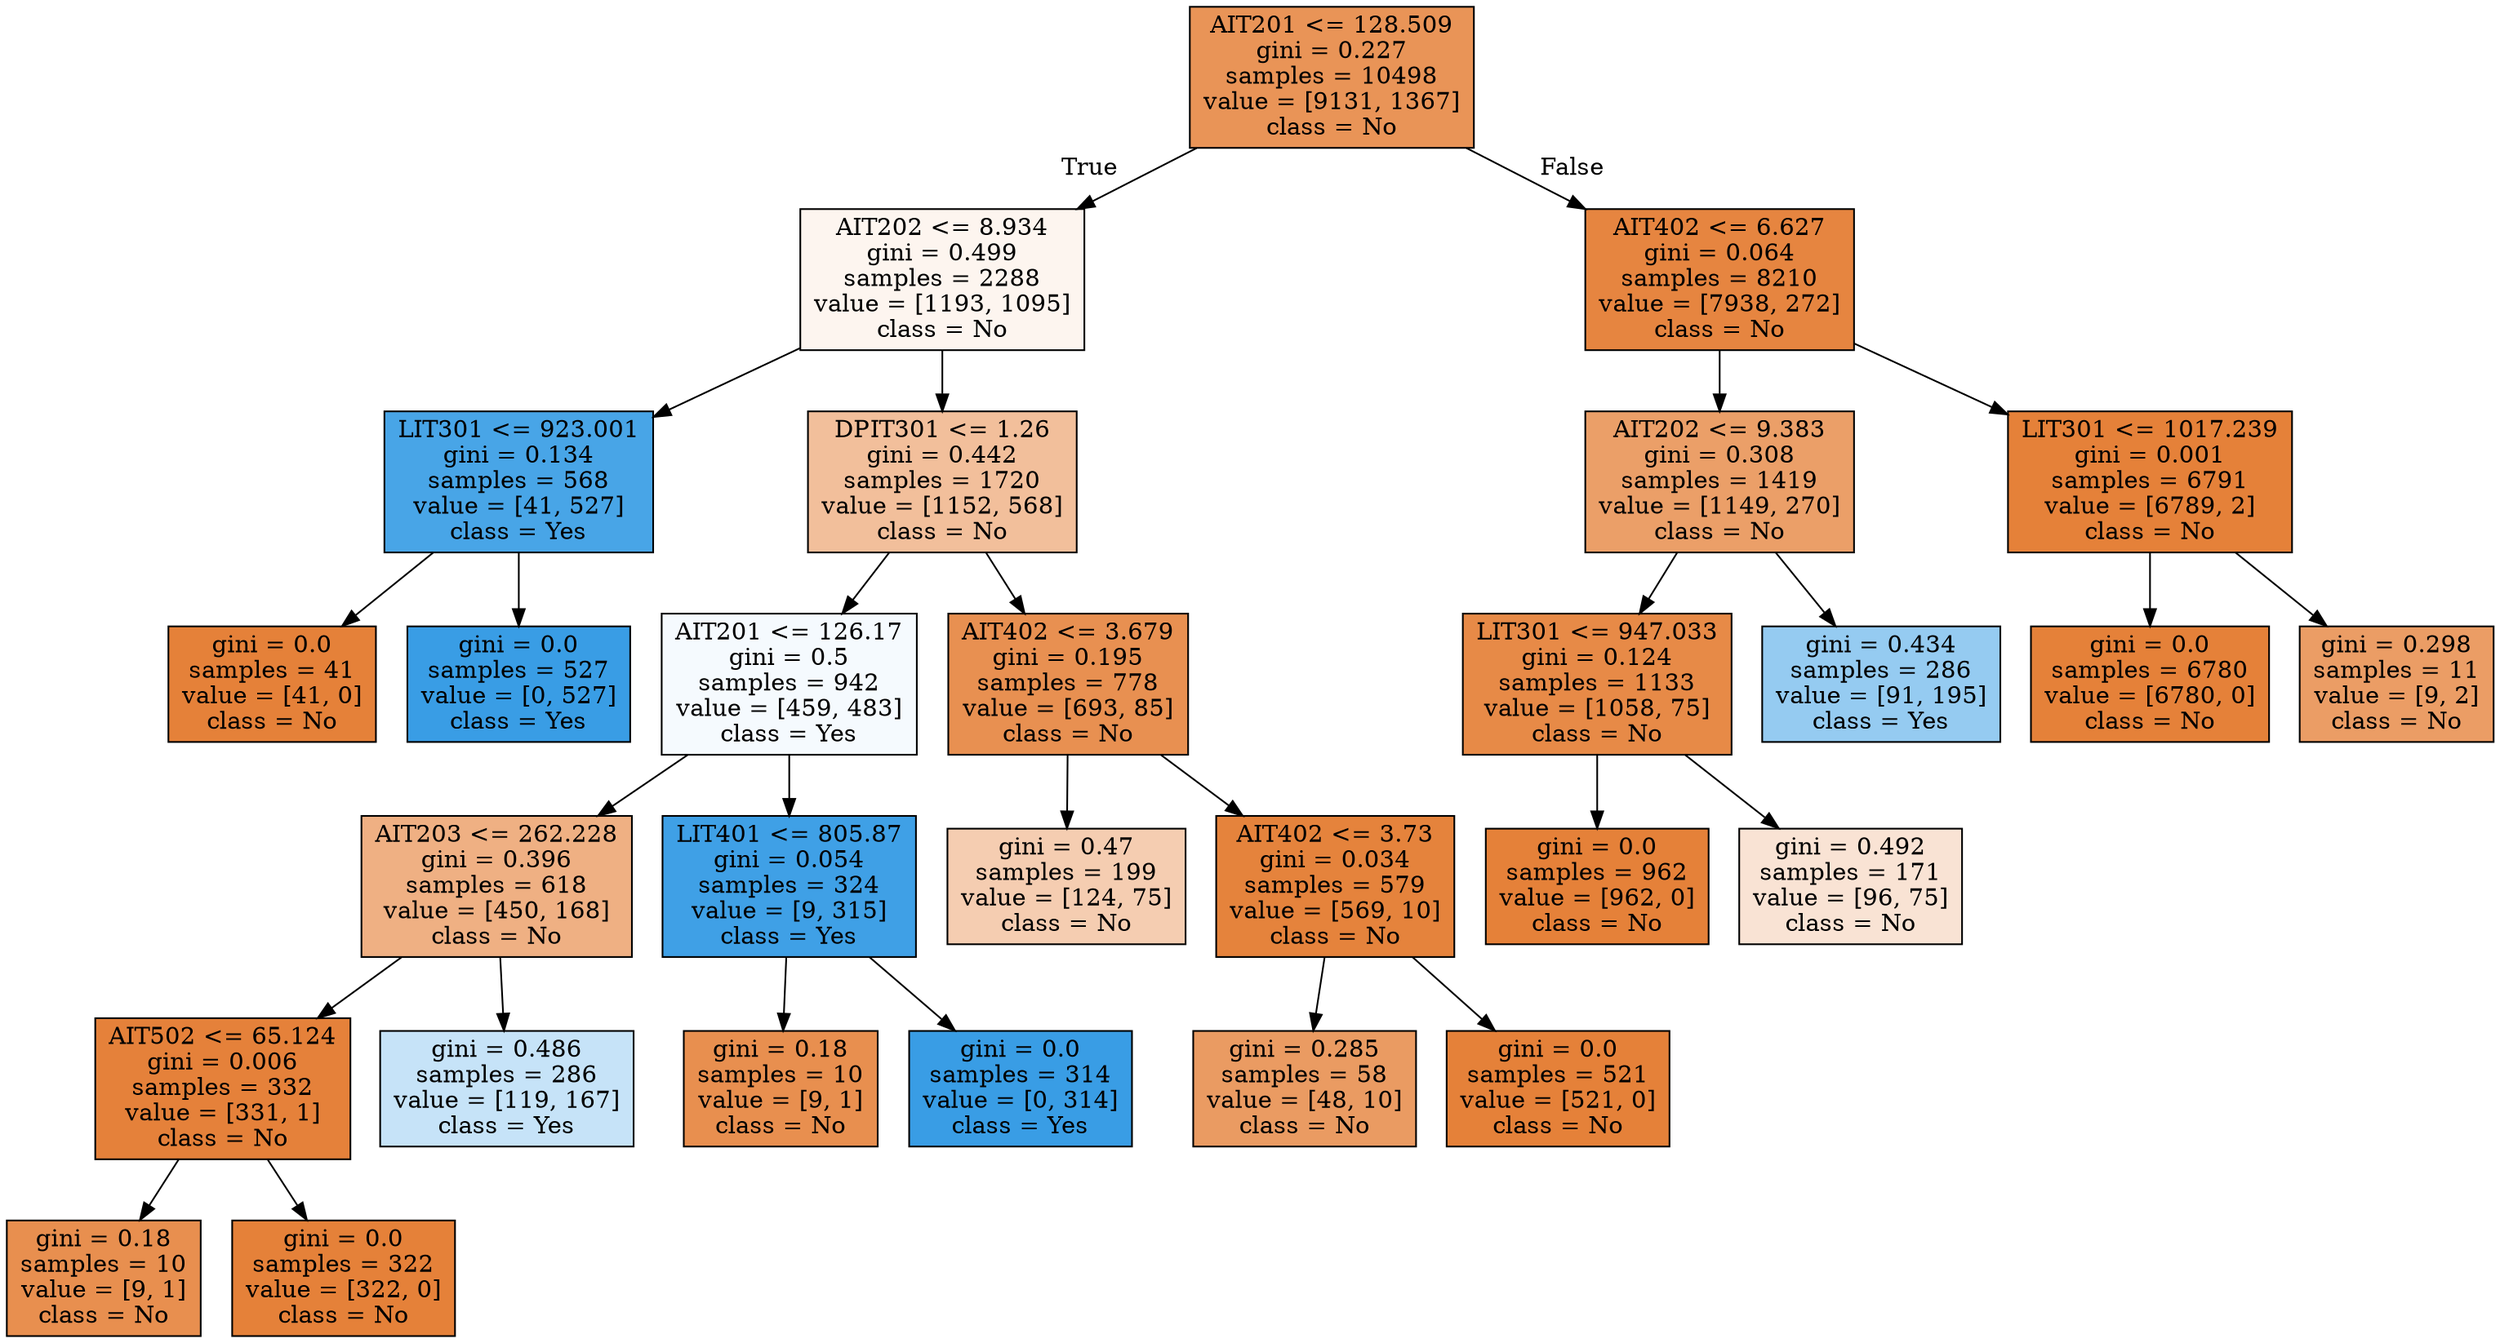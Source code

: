 digraph Tree {
node [shape=box, style="filled", color="black"] ;
0 [label="AIT201 <= 128.509\ngini = 0.227\nsamples = 10498\nvalue = [9131, 1367]\nclass = No", fillcolor="#e99457"] ;
1 [label="AIT202 <= 8.934\ngini = 0.499\nsamples = 2288\nvalue = [1193, 1095]\nclass = No", fillcolor="#fdf5ef"] ;
0 -> 1 [labeldistance=2.5, labelangle=45, headlabel="True"] ;
2 [label="LIT301 <= 923.001\ngini = 0.134\nsamples = 568\nvalue = [41, 527]\nclass = Yes", fillcolor="#48a5e7"] ;
1 -> 2 ;
3 [label="gini = 0.0\nsamples = 41\nvalue = [41, 0]\nclass = No", fillcolor="#e58139"] ;
2 -> 3 ;
4 [label="gini = 0.0\nsamples = 527\nvalue = [0, 527]\nclass = Yes", fillcolor="#399de5"] ;
2 -> 4 ;
5 [label="DPIT301 <= 1.26\ngini = 0.442\nsamples = 1720\nvalue = [1152, 568]\nclass = No", fillcolor="#f2bf9b"] ;
1 -> 5 ;
6 [label="AIT201 <= 126.17\ngini = 0.5\nsamples = 942\nvalue = [459, 483]\nclass = Yes", fillcolor="#f5fafe"] ;
5 -> 6 ;
7 [label="AIT203 <= 262.228\ngini = 0.396\nsamples = 618\nvalue = [450, 168]\nclass = No", fillcolor="#efb083"] ;
6 -> 7 ;
8 [label="AIT502 <= 65.124\ngini = 0.006\nsamples = 332\nvalue = [331, 1]\nclass = No", fillcolor="#e5813a"] ;
7 -> 8 ;
9 [label="gini = 0.18\nsamples = 10\nvalue = [9, 1]\nclass = No", fillcolor="#e88f4f"] ;
8 -> 9 ;
10 [label="gini = 0.0\nsamples = 322\nvalue = [322, 0]\nclass = No", fillcolor="#e58139"] ;
8 -> 10 ;
11 [label="gini = 0.486\nsamples = 286\nvalue = [119, 167]\nclass = Yes", fillcolor="#c6e3f8"] ;
7 -> 11 ;
12 [label="LIT401 <= 805.87\ngini = 0.054\nsamples = 324\nvalue = [9, 315]\nclass = Yes", fillcolor="#3fa0e6"] ;
6 -> 12 ;
13 [label="gini = 0.18\nsamples = 10\nvalue = [9, 1]\nclass = No", fillcolor="#e88f4f"] ;
12 -> 13 ;
14 [label="gini = 0.0\nsamples = 314\nvalue = [0, 314]\nclass = Yes", fillcolor="#399de5"] ;
12 -> 14 ;
15 [label="AIT402 <= 3.679\ngini = 0.195\nsamples = 778\nvalue = [693, 85]\nclass = No", fillcolor="#e89051"] ;
5 -> 15 ;
16 [label="gini = 0.47\nsamples = 199\nvalue = [124, 75]\nclass = No", fillcolor="#f5cdb1"] ;
15 -> 16 ;
17 [label="AIT402 <= 3.73\ngini = 0.034\nsamples = 579\nvalue = [569, 10]\nclass = No", fillcolor="#e5833c"] ;
15 -> 17 ;
18 [label="gini = 0.285\nsamples = 58\nvalue = [48, 10]\nclass = No", fillcolor="#ea9b62"] ;
17 -> 18 ;
19 [label="gini = 0.0\nsamples = 521\nvalue = [521, 0]\nclass = No", fillcolor="#e58139"] ;
17 -> 19 ;
20 [label="AIT402 <= 6.627\ngini = 0.064\nsamples = 8210\nvalue = [7938, 272]\nclass = No", fillcolor="#e68540"] ;
0 -> 20 [labeldistance=2.5, labelangle=-45, headlabel="False"] ;
21 [label="AIT202 <= 9.383\ngini = 0.308\nsamples = 1419\nvalue = [1149, 270]\nclass = No", fillcolor="#eb9f68"] ;
20 -> 21 ;
22 [label="LIT301 <= 947.033\ngini = 0.124\nsamples = 1133\nvalue = [1058, 75]\nclass = No", fillcolor="#e78a47"] ;
21 -> 22 ;
23 [label="gini = 0.0\nsamples = 962\nvalue = [962, 0]\nclass = No", fillcolor="#e58139"] ;
22 -> 23 ;
24 [label="gini = 0.492\nsamples = 171\nvalue = [96, 75]\nclass = No", fillcolor="#f9e3d4"] ;
22 -> 24 ;
25 [label="gini = 0.434\nsamples = 286\nvalue = [91, 195]\nclass = Yes", fillcolor="#95cbf1"] ;
21 -> 25 ;
26 [label="LIT301 <= 1017.239\ngini = 0.001\nsamples = 6791\nvalue = [6789, 2]\nclass = No", fillcolor="#e58139"] ;
20 -> 26 ;
27 [label="gini = 0.0\nsamples = 6780\nvalue = [6780, 0]\nclass = No", fillcolor="#e58139"] ;
26 -> 27 ;
28 [label="gini = 0.298\nsamples = 11\nvalue = [9, 2]\nclass = No", fillcolor="#eb9d65"] ;
26 -> 28 ;
}